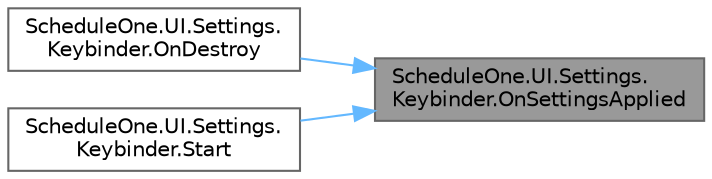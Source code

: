 digraph "ScheduleOne.UI.Settings.Keybinder.OnSettingsApplied"
{
 // LATEX_PDF_SIZE
  bgcolor="transparent";
  edge [fontname=Helvetica,fontsize=10,labelfontname=Helvetica,labelfontsize=10];
  node [fontname=Helvetica,fontsize=10,shape=box,height=0.2,width=0.4];
  rankdir="RL";
  Node1 [id="Node000001",label="ScheduleOne.UI.Settings.\lKeybinder.OnSettingsApplied",height=0.2,width=0.4,color="gray40", fillcolor="grey60", style="filled", fontcolor="black",tooltip=" "];
  Node1 -> Node2 [id="edge1_Node000001_Node000002",dir="back",color="steelblue1",style="solid",tooltip=" "];
  Node2 [id="Node000002",label="ScheduleOne.UI.Settings.\lKeybinder.OnDestroy",height=0.2,width=0.4,color="grey40", fillcolor="white", style="filled",URL="$class_schedule_one_1_1_u_i_1_1_settings_1_1_keybinder.html#a4ec7976143101c168ed7fc210fe35d95",tooltip=" "];
  Node1 -> Node3 [id="edge2_Node000001_Node000003",dir="back",color="steelblue1",style="solid",tooltip=" "];
  Node3 [id="Node000003",label="ScheduleOne.UI.Settings.\lKeybinder.Start",height=0.2,width=0.4,color="grey40", fillcolor="white", style="filled",URL="$class_schedule_one_1_1_u_i_1_1_settings_1_1_keybinder.html#af5abed03f8f2d800a381ab74460c7b00",tooltip=" "];
}
